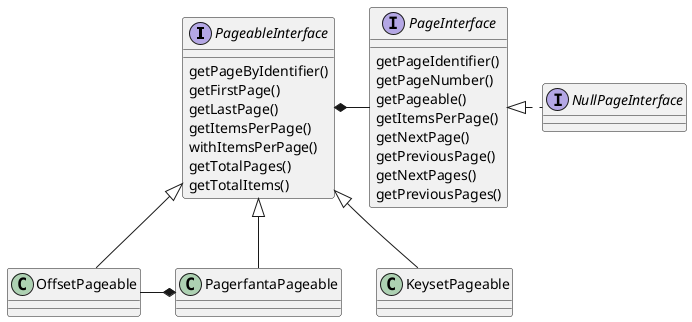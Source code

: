 @startuml rekapager-pageable

interface PageableInterface {
    getPageByIdentifier()
    getFirstPage()
    getLastPage()
    getItemsPerPage()
    withItemsPerPage()
    getTotalPages()
    getTotalItems()
}

interface PageInterface {
    getPageIdentifier()
    getPageNumber()
    getPageable()
    getItemsPerPage()
    getNextPage()
    getPreviousPage()
    getNextPages()
    getPreviousPages()
}

interface NullPageInterface

PageableInterface *- PageInterface
PageInterface <|. NullPageInterface

class KeysetPageable
PageableInterface <|-- KeysetPageable

class OffsetPageable
PageableInterface <|-- OffsetPageable

class PagerfantaPageable
PageableInterface <|-- PagerfantaPageable
OffsetPageable -* PagerfantaPageable

@enduml